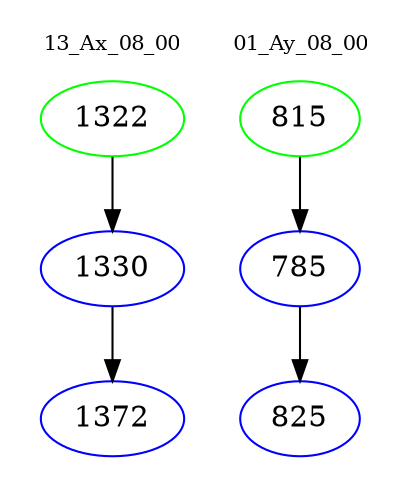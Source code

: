 digraph{
subgraph cluster_0 {
color = white
label = "13_Ax_08_00";
fontsize=10;
T0_1322 [label="1322", color="green"]
T0_1322 -> T0_1330 [color="black"]
T0_1330 [label="1330", color="blue"]
T0_1330 -> T0_1372 [color="black"]
T0_1372 [label="1372", color="blue"]
}
subgraph cluster_1 {
color = white
label = "01_Ay_08_00";
fontsize=10;
T1_815 [label="815", color="green"]
T1_815 -> T1_785 [color="black"]
T1_785 [label="785", color="blue"]
T1_785 -> T1_825 [color="black"]
T1_825 [label="825", color="blue"]
}
}
